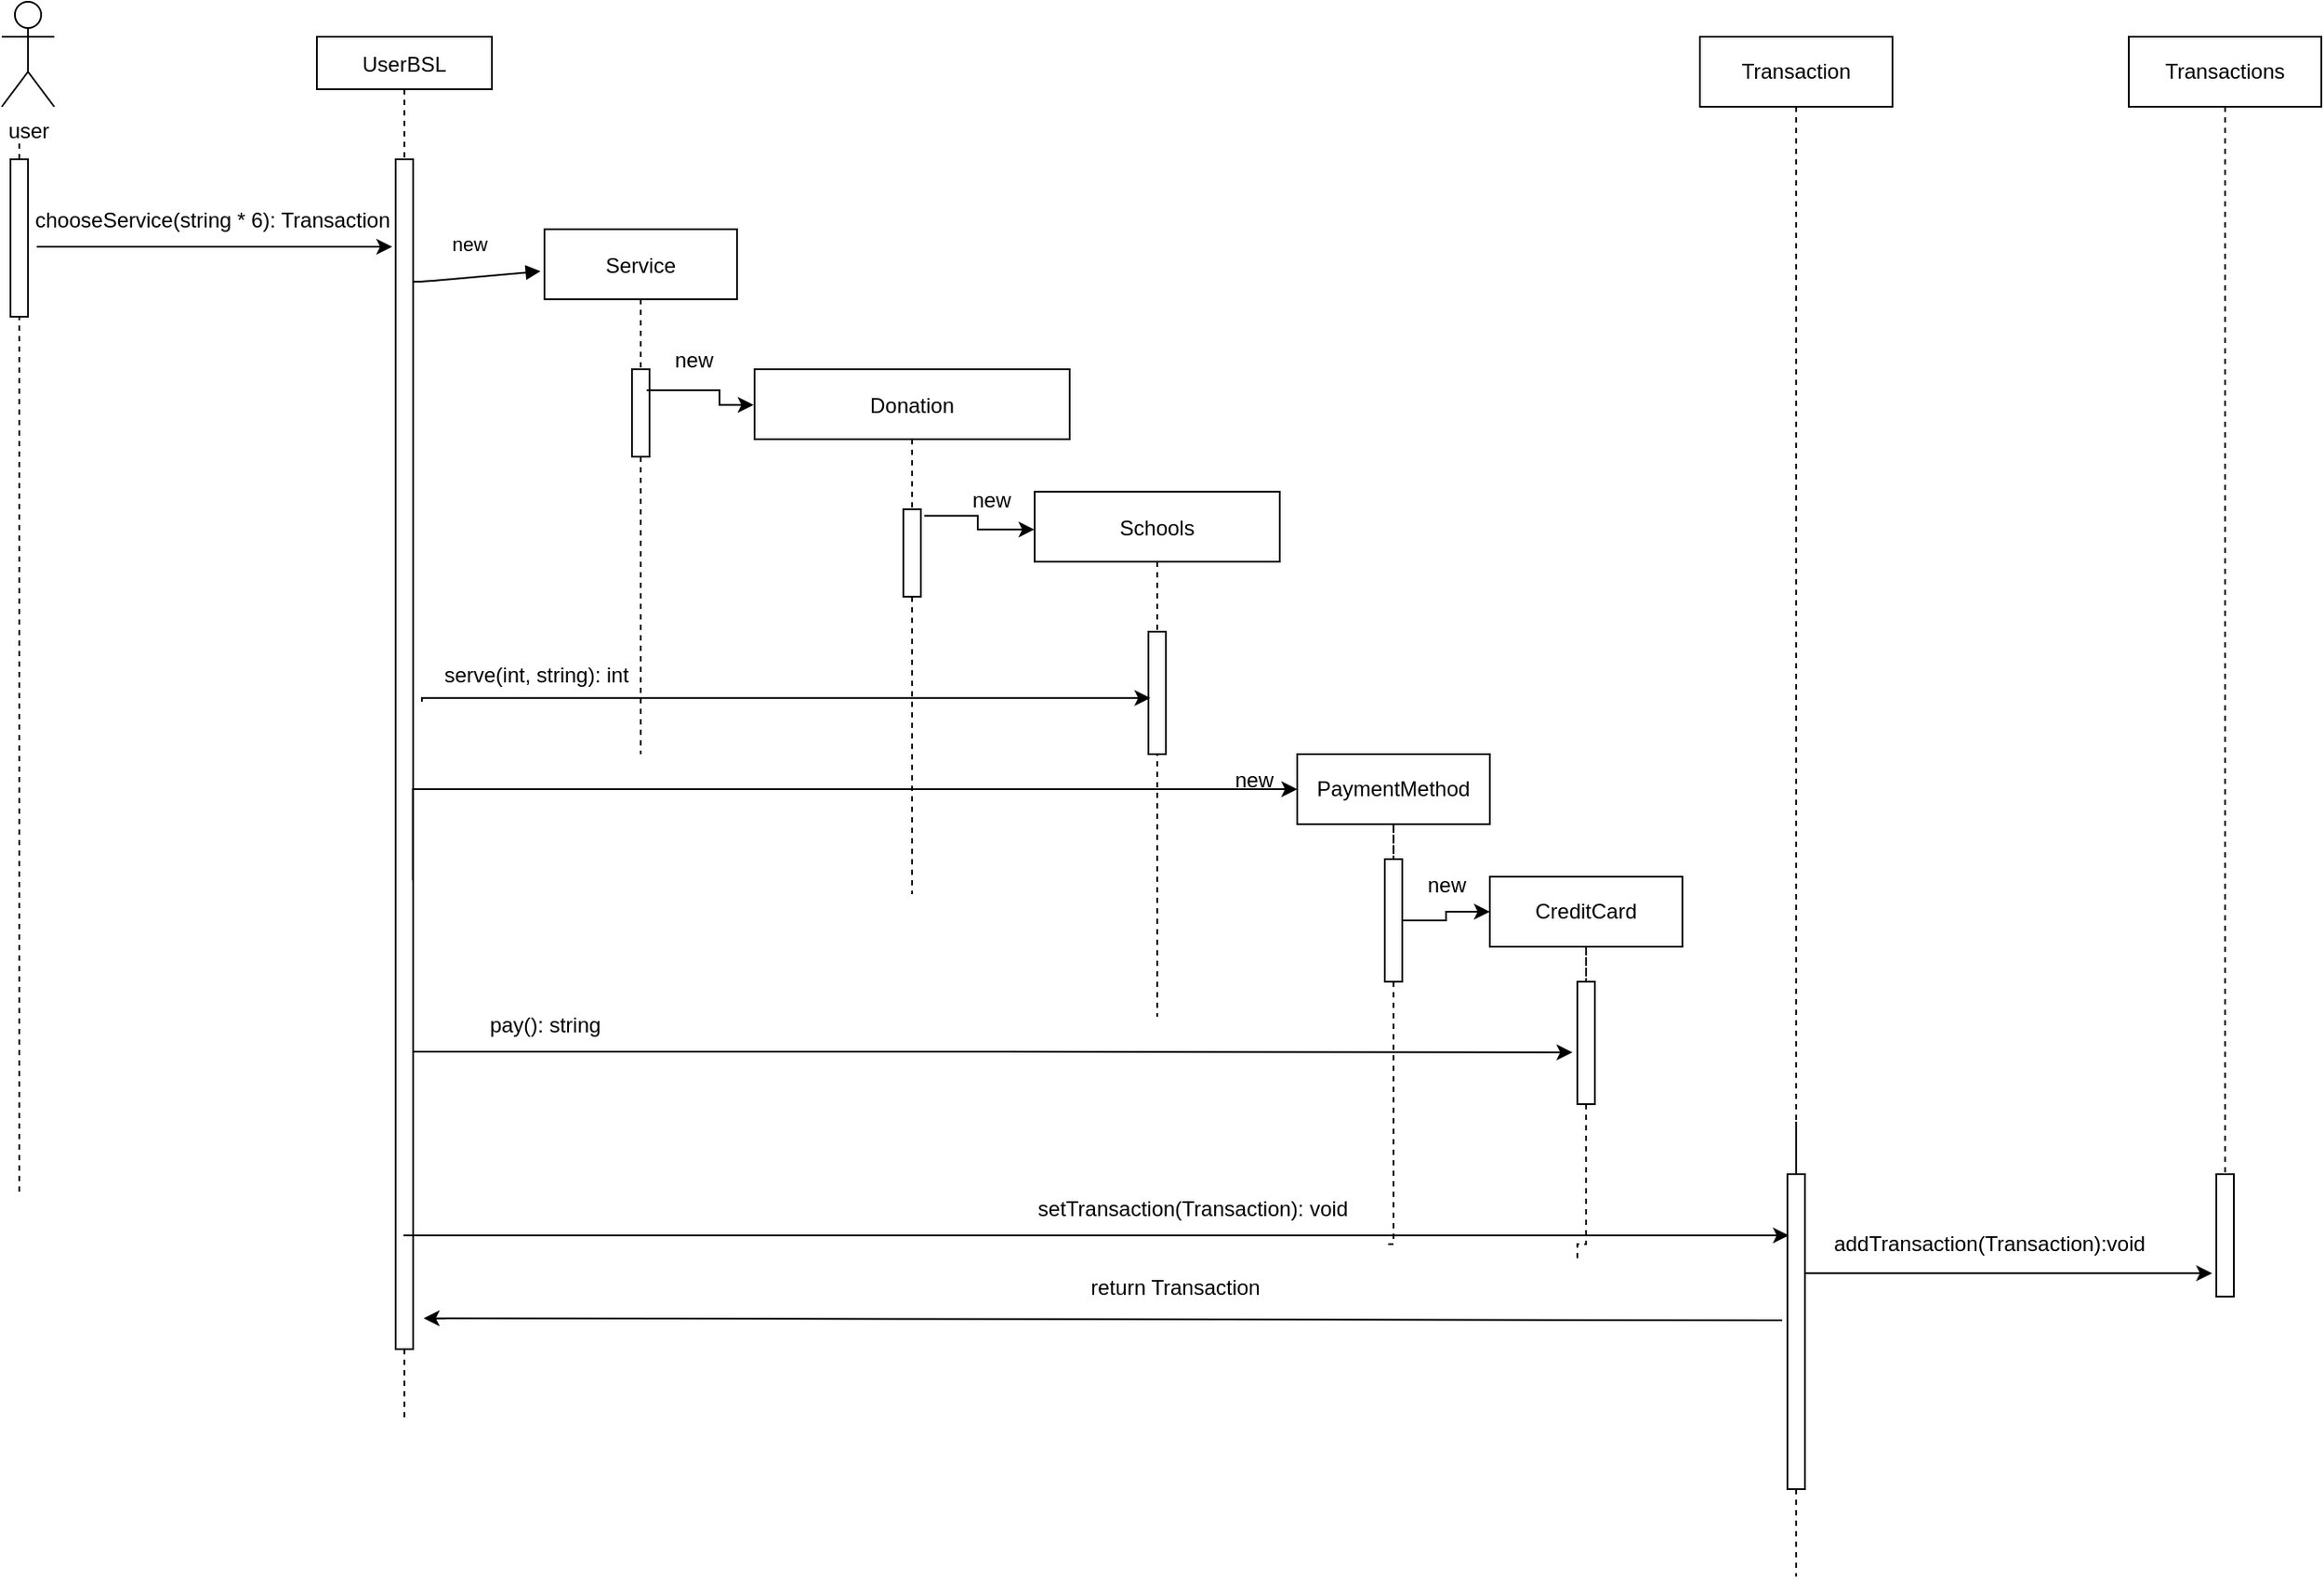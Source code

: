 <mxfile version="20.7.4" type="device"><diagram id="kgpKYQtTHZ0yAKxKKP6v" name="Page-1"><mxGraphModel dx="2177" dy="639" grid="1" gridSize="10" guides="1" tooltips="1" connect="1" arrows="1" fold="1" page="1" pageScale="1" pageWidth="850" pageHeight="1100" math="0" shadow="0"><root><mxCell id="0"/><mxCell id="1" parent="0"/><mxCell id="3nuBFxr9cyL0pnOWT2aG-1" value="UserBSL" style="shape=umlLifeline;perimeter=lifelinePerimeter;container=1;collapsible=0;recursiveResize=0;rounded=0;shadow=0;strokeWidth=1;size=30;" parent="1" vertex="1"><mxGeometry x="130" y="80" width="100" height="790" as="geometry"/></mxCell><mxCell id="3nuBFxr9cyL0pnOWT2aG-2" value="" style="points=[];perimeter=orthogonalPerimeter;rounded=0;shadow=0;strokeWidth=1;" parent="3nuBFxr9cyL0pnOWT2aG-1" vertex="1"><mxGeometry x="45" y="70" width="10" height="680" as="geometry"/></mxCell><mxCell id="3nuBFxr9cyL0pnOWT2aG-5" value="Service" style="shape=umlLifeline;perimeter=lifelinePerimeter;container=1;collapsible=0;recursiveResize=0;rounded=0;shadow=0;strokeWidth=1;" parent="1" vertex="1"><mxGeometry x="260" y="190" width="110" height="300" as="geometry"/></mxCell><mxCell id="3nuBFxr9cyL0pnOWT2aG-6" value="" style="points=[];perimeter=orthogonalPerimeter;rounded=0;shadow=0;strokeWidth=1;" parent="3nuBFxr9cyL0pnOWT2aG-5" vertex="1"><mxGeometry x="50" y="80" width="10" height="50" as="geometry"/></mxCell><mxCell id="AxxzhcZkd3s1bWadraRZ-23" value="new" style="text;html=1;align=center;verticalAlign=middle;resizable=0;points=[];autosize=1;strokeColor=none;fillColor=none;" parent="3nuBFxr9cyL0pnOWT2aG-5" vertex="1"><mxGeometry x="60" y="60" width="50" height="30" as="geometry"/></mxCell><mxCell id="3nuBFxr9cyL0pnOWT2aG-8" value="new" style="verticalAlign=bottom;endArrow=block;shadow=0;strokeWidth=1;entryX=-0.02;entryY=0.08;entryDx=0;entryDy=0;entryPerimeter=0;" parent="1" source="3nuBFxr9cyL0pnOWT2aG-2" target="3nuBFxr9cyL0pnOWT2aG-5" edge="1"><mxGeometry x="-0.088" y="10" relative="1" as="geometry"><mxPoint x="275" y="160" as="sourcePoint"/><Array as="points"><mxPoint x="190" y="220"/></Array><mxPoint as="offset"/></mxGeometry></mxCell><mxCell id="AxxzhcZkd3s1bWadraRZ-1" value="Donation" style="shape=umlLifeline;perimeter=lifelinePerimeter;container=1;collapsible=0;recursiveResize=0;rounded=0;shadow=0;strokeWidth=1;" parent="1" vertex="1"><mxGeometry x="380" y="270" width="180" height="300" as="geometry"/></mxCell><mxCell id="AxxzhcZkd3s1bWadraRZ-2" value="" style="points=[];perimeter=orthogonalPerimeter;rounded=0;shadow=0;strokeWidth=1;" parent="AxxzhcZkd3s1bWadraRZ-1" vertex="1"><mxGeometry x="85" y="80" width="10" height="50" as="geometry"/></mxCell><mxCell id="AxxzhcZkd3s1bWadraRZ-24" value="new" style="text;html=1;align=center;verticalAlign=middle;resizable=0;points=[];autosize=1;strokeColor=none;fillColor=none;" parent="AxxzhcZkd3s1bWadraRZ-1" vertex="1"><mxGeometry x="110" y="60" width="50" height="30" as="geometry"/></mxCell><mxCell id="AxxzhcZkd3s1bWadraRZ-3" value="Schools" style="shape=umlLifeline;perimeter=lifelinePerimeter;container=1;collapsible=0;recursiveResize=0;rounded=0;shadow=0;strokeWidth=1;" parent="1" vertex="1"><mxGeometry x="540" y="340" width="140" height="300" as="geometry"/></mxCell><mxCell id="AxxzhcZkd3s1bWadraRZ-4" value="" style="points=[];perimeter=orthogonalPerimeter;rounded=0;shadow=0;strokeWidth=1;" parent="AxxzhcZkd3s1bWadraRZ-3" vertex="1"><mxGeometry x="65" y="80" width="10" height="70" as="geometry"/></mxCell><mxCell id="AxxzhcZkd3s1bWadraRZ-41" value="new" style="text;html=1;align=center;verticalAlign=middle;resizable=0;points=[];autosize=1;strokeColor=none;fillColor=none;" parent="AxxzhcZkd3s1bWadraRZ-3" vertex="1"><mxGeometry x="100" y="150" width="50" height="30" as="geometry"/></mxCell><mxCell id="AxxzhcZkd3s1bWadraRZ-5" value="user" style="shape=umlActor;verticalLabelPosition=bottom;verticalAlign=top;html=1;outlineConnect=0;" parent="1" vertex="1"><mxGeometry x="-50" y="60" width="30" height="60" as="geometry"/></mxCell><mxCell id="AxxzhcZkd3s1bWadraRZ-7" style="edgeStyle=orthogonalEdgeStyle;rounded=0;orthogonalLoop=1;jettySize=auto;html=1;entryX=-0.003;entryY=0.068;entryDx=0;entryDy=0;entryPerimeter=0;exitX=-0.032;exitY=1.067;exitDx=0;exitDy=0;exitPerimeter=0;" parent="1" source="AxxzhcZkd3s1bWadraRZ-23" target="AxxzhcZkd3s1bWadraRZ-1" edge="1"><mxGeometry relative="1" as="geometry"><Array as="points"><mxPoint x="360" y="282"/><mxPoint x="360" y="290"/></Array></mxGeometry></mxCell><mxCell id="AxxzhcZkd3s1bWadraRZ-12" style="edgeStyle=orthogonalEdgeStyle;rounded=0;orthogonalLoop=1;jettySize=auto;html=1;entryX=-0.001;entryY=0.072;entryDx=0;entryDy=0;entryPerimeter=0;exitX=1.197;exitY=0.076;exitDx=0;exitDy=0;exitPerimeter=0;" parent="1" source="AxxzhcZkd3s1bWadraRZ-2" target="AxxzhcZkd3s1bWadraRZ-3" edge="1"><mxGeometry relative="1" as="geometry"/></mxCell><mxCell id="AxxzhcZkd3s1bWadraRZ-16" value="" style="endArrow=none;dashed=1;html=1;rounded=0;startArrow=none;" parent="1" source="AxxzhcZkd3s1bWadraRZ-17" edge="1"><mxGeometry width="50" height="50" relative="1" as="geometry"><mxPoint x="-40" y="490" as="sourcePoint"/><mxPoint x="-40" y="140" as="targetPoint"/></mxGeometry></mxCell><mxCell id="AxxzhcZkd3s1bWadraRZ-25" style="edgeStyle=orthogonalEdgeStyle;rounded=0;orthogonalLoop=1;jettySize=auto;html=1;entryX=0.111;entryY=0.541;entryDx=0;entryDy=0;entryPerimeter=0;" parent="1" target="AxxzhcZkd3s1bWadraRZ-4" edge="1"><mxGeometry relative="1" as="geometry"><mxPoint x="190" y="460" as="sourcePoint"/><Array as="points"><mxPoint x="190" y="458"/></Array></mxGeometry></mxCell><mxCell id="AxxzhcZkd3s1bWadraRZ-17" value="" style="points=[];perimeter=orthogonalPerimeter;rounded=0;shadow=0;strokeWidth=1;" parent="1" vertex="1"><mxGeometry x="-45" y="150" width="10" height="90" as="geometry"/></mxCell><mxCell id="AxxzhcZkd3s1bWadraRZ-18" value="" style="endArrow=none;dashed=1;html=1;rounded=0;" parent="1" target="AxxzhcZkd3s1bWadraRZ-17" edge="1"><mxGeometry width="50" height="50" relative="1" as="geometry"><mxPoint x="-40" y="740" as="sourcePoint"/><mxPoint x="-40" y="140" as="targetPoint"/></mxGeometry></mxCell><mxCell id="AxxzhcZkd3s1bWadraRZ-20" style="edgeStyle=orthogonalEdgeStyle;rounded=0;orthogonalLoop=1;jettySize=auto;html=1;entryX=-0.031;entryY=0.055;entryDx=0;entryDy=0;entryPerimeter=0;exitX=1.166;exitY=0.055;exitDx=0;exitDy=0;exitPerimeter=0;" parent="1" edge="1"><mxGeometry relative="1" as="geometry"><mxPoint x="-30.0" y="200.0" as="sourcePoint"/><mxPoint x="173.03" y="200.0" as="targetPoint"/></mxGeometry></mxCell><mxCell id="AxxzhcZkd3s1bWadraRZ-22" value="chooseService(string * 6): Transaction" style="text;html=1;align=center;verticalAlign=middle;resizable=0;points=[];autosize=1;strokeColor=none;fillColor=none;" parent="1" vertex="1"><mxGeometry x="-45" y="170" width="230" height="30" as="geometry"/></mxCell><mxCell id="AxxzhcZkd3s1bWadraRZ-32" value="serve(int, string): int" style="text;html=1;align=center;verticalAlign=middle;resizable=0;points=[];autosize=1;strokeColor=none;fillColor=none;" parent="1" vertex="1"><mxGeometry x="190" y="430" width="130" height="30" as="geometry"/></mxCell><mxCell id="AxxzhcZkd3s1bWadraRZ-34" style="edgeStyle=orthogonalEdgeStyle;rounded=0;orthogonalLoop=1;jettySize=auto;html=1;entryX=0;entryY=0.5;entryDx=0;entryDy=0;entryPerimeter=0;exitX=0.98;exitY=0.606;exitDx=0;exitDy=0;exitPerimeter=0;" parent="1" source="3nuBFxr9cyL0pnOWT2aG-2" target="AxxzhcZkd3s1bWadraRZ-35" edge="1"><mxGeometry relative="1" as="geometry"><mxPoint x="730" y="490" as="targetPoint"/><Array as="points"><mxPoint x="185" y="510"/></Array></mxGeometry></mxCell><mxCell id="AxxzhcZkd3s1bWadraRZ-38" value="" style="edgeStyle=orthogonalEdgeStyle;rounded=0;orthogonalLoop=1;jettySize=auto;html=1;endArrow=none;endFill=0;dashed=1;startArrow=none;exitX=0.5;exitY=1;exitDx=0;exitDy=0;" parent="1" source="AxxzhcZkd3s1bWadraRZ-39" edge="1"><mxGeometry relative="1" as="geometry"><mxPoint x="740" y="770" as="targetPoint"/><Array as="points"><mxPoint x="745" y="770"/></Array></mxGeometry></mxCell><mxCell id="AxxzhcZkd3s1bWadraRZ-35" value="PaymentMethod" style="rounded=0;whiteSpace=wrap;html=1;" parent="1" vertex="1"><mxGeometry x="690" y="490" width="110" height="40" as="geometry"/></mxCell><mxCell id="AxxzhcZkd3s1bWadraRZ-49" style="edgeStyle=orthogonalEdgeStyle;rounded=0;orthogonalLoop=1;jettySize=auto;html=1;entryX=0;entryY=0.5;entryDx=0;entryDy=0;endArrow=classic;endFill=1;" parent="1" source="AxxzhcZkd3s1bWadraRZ-39" target="AxxzhcZkd3s1bWadraRZ-46" edge="1"><mxGeometry relative="1" as="geometry"/></mxCell><mxCell id="AxxzhcZkd3s1bWadraRZ-39" value="" style="points=[];perimeter=orthogonalPerimeter;rounded=0;shadow=0;strokeWidth=1;" parent="1" vertex="1"><mxGeometry x="740" y="550" width="10" height="70" as="geometry"/></mxCell><mxCell id="AxxzhcZkd3s1bWadraRZ-42" value="" style="edgeStyle=orthogonalEdgeStyle;rounded=0;orthogonalLoop=1;jettySize=auto;html=1;endArrow=none;endFill=0;dashed=1;startArrow=none;exitX=0.5;exitY=1;exitDx=0;exitDy=0;" parent="1" source="AxxzhcZkd3s1bWadraRZ-35" target="AxxzhcZkd3s1bWadraRZ-39" edge="1"><mxGeometry relative="1" as="geometry"><mxPoint x="745" y="530" as="sourcePoint"/><mxPoint x="740" y="770" as="targetPoint"/><Array as="points"/></mxGeometry></mxCell><mxCell id="AxxzhcZkd3s1bWadraRZ-43" style="edgeStyle=orthogonalEdgeStyle;rounded=0;orthogonalLoop=1;jettySize=auto;html=1;entryX=-0.28;entryY=0.577;entryDx=0;entryDy=0;entryPerimeter=0;endArrow=classic;endFill=1;" parent="1" source="3nuBFxr9cyL0pnOWT2aG-2" target="AxxzhcZkd3s1bWadraRZ-47" edge="1"><mxGeometry relative="1" as="geometry"><Array as="points"><mxPoint x="520" y="660"/><mxPoint x="520" y="660"/></Array></mxGeometry></mxCell><mxCell id="AxxzhcZkd3s1bWadraRZ-44" value="pay(): string" style="text;html=1;align=center;verticalAlign=middle;resizable=0;points=[];autosize=1;strokeColor=none;fillColor=none;" parent="1" vertex="1"><mxGeometry x="215" y="630" width="90" height="30" as="geometry"/></mxCell><mxCell id="AxxzhcZkd3s1bWadraRZ-45" value="" style="edgeStyle=orthogonalEdgeStyle;rounded=0;orthogonalLoop=1;jettySize=auto;html=1;endArrow=none;endFill=0;dashed=1;startArrow=none;exitX=0.5;exitY=1;exitDx=0;exitDy=0;" parent="1" source="AxxzhcZkd3s1bWadraRZ-47" edge="1"><mxGeometry relative="1" as="geometry"><mxPoint x="850" y="780" as="targetPoint"/><Array as="points"><mxPoint x="855" y="770"/><mxPoint x="850" y="770"/></Array></mxGeometry></mxCell><mxCell id="AxxzhcZkd3s1bWadraRZ-46" value="CreditCard" style="rounded=0;whiteSpace=wrap;html=1;" parent="1" vertex="1"><mxGeometry x="800" y="560" width="110" height="40" as="geometry"/></mxCell><mxCell id="AxxzhcZkd3s1bWadraRZ-47" value="" style="points=[];perimeter=orthogonalPerimeter;rounded=0;shadow=0;strokeWidth=1;" parent="1" vertex="1"><mxGeometry x="850" y="620" width="10" height="70" as="geometry"/></mxCell><mxCell id="AxxzhcZkd3s1bWadraRZ-48" value="" style="edgeStyle=orthogonalEdgeStyle;rounded=0;orthogonalLoop=1;jettySize=auto;html=1;endArrow=none;endFill=0;dashed=1;startArrow=none;exitX=0.5;exitY=1;exitDx=0;exitDy=0;" parent="1" source="AxxzhcZkd3s1bWadraRZ-46" target="AxxzhcZkd3s1bWadraRZ-47" edge="1"><mxGeometry relative="1" as="geometry"><mxPoint x="855" y="600" as="sourcePoint"/><mxPoint x="850" y="840" as="targetPoint"/><Array as="points"/></mxGeometry></mxCell><mxCell id="AxxzhcZkd3s1bWadraRZ-50" value="new" style="text;html=1;align=center;verticalAlign=middle;resizable=0;points=[];autosize=1;strokeColor=none;fillColor=none;" parent="1" vertex="1"><mxGeometry x="750" y="550" width="50" height="30" as="geometry"/></mxCell><mxCell id="D0-mnGRapj4yN9f905OQ-1" value="" style="edgeStyle=orthogonalEdgeStyle;rounded=0;orthogonalLoop=1;jettySize=auto;html=1;endArrow=none;endFill=0;dashed=1;startArrow=none;exitX=0.5;exitY=1;exitDx=0;exitDy=0;" parent="1" source="D0-mnGRapj4yN9f905OQ-3" edge="1"><mxGeometry relative="1" as="geometry"><mxPoint x="975" y="960" as="targetPoint"/><Array as="points"><mxPoint x="975" y="700"/><mxPoint x="975" y="700"/></Array></mxGeometry></mxCell><mxCell id="D0-mnGRapj4yN9f905OQ-2" value="Transaction" style="rounded=0;whiteSpace=wrap;html=1;" parent="1" vertex="1"><mxGeometry x="920" y="80" width="110" height="40" as="geometry"/></mxCell><mxCell id="D0-mnGRapj4yN9f905OQ-3" value="" style="points=[];perimeter=orthogonalPerimeter;rounded=0;shadow=0;strokeWidth=1;" parent="1" vertex="1"><mxGeometry x="970" y="730" width="10" height="180" as="geometry"/></mxCell><mxCell id="D0-mnGRapj4yN9f905OQ-4" value="" style="edgeStyle=orthogonalEdgeStyle;rounded=0;orthogonalLoop=1;jettySize=auto;html=1;endArrow=none;endFill=0;dashed=1;startArrow=none;exitX=0.5;exitY=1;exitDx=0;exitDy=0;" parent="1" source="D0-mnGRapj4yN9f905OQ-2" target="D0-mnGRapj4yN9f905OQ-3" edge="1"><mxGeometry relative="1" as="geometry"><mxPoint x="975" y="120" as="sourcePoint"/><mxPoint x="970" y="360" as="targetPoint"/><Array as="points"/></mxGeometry></mxCell><mxCell id="D0-mnGRapj4yN9f905OQ-5" value="Transactions" style="rounded=0;whiteSpace=wrap;html=1;" parent="1" vertex="1"><mxGeometry x="1165" y="80" width="110" height="40" as="geometry"/></mxCell><mxCell id="D0-mnGRapj4yN9f905OQ-6" value="" style="points=[];perimeter=orthogonalPerimeter;rounded=0;shadow=0;strokeWidth=1;" parent="1" vertex="1"><mxGeometry x="1215" y="730" width="10" height="70" as="geometry"/></mxCell><mxCell id="D0-mnGRapj4yN9f905OQ-7" value="" style="edgeStyle=orthogonalEdgeStyle;rounded=0;orthogonalLoop=1;jettySize=auto;html=1;endArrow=none;endFill=0;dashed=1;startArrow=none;exitX=0.5;exitY=1;exitDx=0;exitDy=0;" parent="1" source="D0-mnGRapj4yN9f905OQ-5" target="D0-mnGRapj4yN9f905OQ-6" edge="1"><mxGeometry relative="1" as="geometry"><mxPoint x="1155" y="120" as="sourcePoint"/><mxPoint x="1150" y="360" as="targetPoint"/><Array as="points"/></mxGeometry></mxCell><mxCell id="D0-mnGRapj4yN9f905OQ-8" value="" style="endArrow=classic;html=1;entryX=-0.24;entryY=0.809;entryDx=0;entryDy=0;entryPerimeter=0;" parent="1" source="D0-mnGRapj4yN9f905OQ-3" target="D0-mnGRapj4yN9f905OQ-6" edge="1"><mxGeometry width="50" height="50" relative="1" as="geometry"><mxPoint x="640" y="660" as="sourcePoint"/><mxPoint x="690" y="610" as="targetPoint"/></mxGeometry></mxCell><mxCell id="D0-mnGRapj4yN9f905OQ-9" value="addTransaction(Transaction):void" style="text;html=1;align=center;verticalAlign=middle;resizable=0;points=[];autosize=1;" parent="1" vertex="1"><mxGeometry x="990" y="760" width="190" height="20" as="geometry"/></mxCell><mxCell id="D0-mnGRapj4yN9f905OQ-10" value="" style="endArrow=classic;html=1;entryX=0.08;entryY=0.5;entryDx=0;entryDy=0;entryPerimeter=0;" parent="1" edge="1"><mxGeometry width="50" height="50" relative="1" as="geometry"><mxPoint x="179.5" y="765" as="sourcePoint"/><mxPoint x="970.8" y="765" as="targetPoint"/></mxGeometry></mxCell><mxCell id="D0-mnGRapj4yN9f905OQ-11" value="setTransaction(Transaction): void" style="text;html=1;align=center;verticalAlign=middle;resizable=0;points=[];autosize=1;" parent="1" vertex="1"><mxGeometry x="535" y="740" width="190" height="20" as="geometry"/></mxCell><mxCell id="5YTBJUEnKI4ZmaxiGOZ3-2" value="" style="endArrow=classic;html=1;rounded=0;exitX=-0.3;exitY=0.464;exitDx=0;exitDy=0;exitPerimeter=0;entryX=1.6;entryY=0.974;entryDx=0;entryDy=0;entryPerimeter=0;" edge="1" parent="1" source="D0-mnGRapj4yN9f905OQ-3" target="3nuBFxr9cyL0pnOWT2aG-2"><mxGeometry width="50" height="50" relative="1" as="geometry"><mxPoint x="710" y="900" as="sourcePoint"/><mxPoint x="760" y="850" as="targetPoint"/></mxGeometry></mxCell><mxCell id="5YTBJUEnKI4ZmaxiGOZ3-3" value="return Transaction" style="text;html=1;align=center;verticalAlign=middle;resizable=0;points=[];autosize=1;strokeColor=none;fillColor=none;" vertex="1" parent="1"><mxGeometry x="560" y="780" width="120" height="30" as="geometry"/></mxCell></root></mxGraphModel></diagram></mxfile>